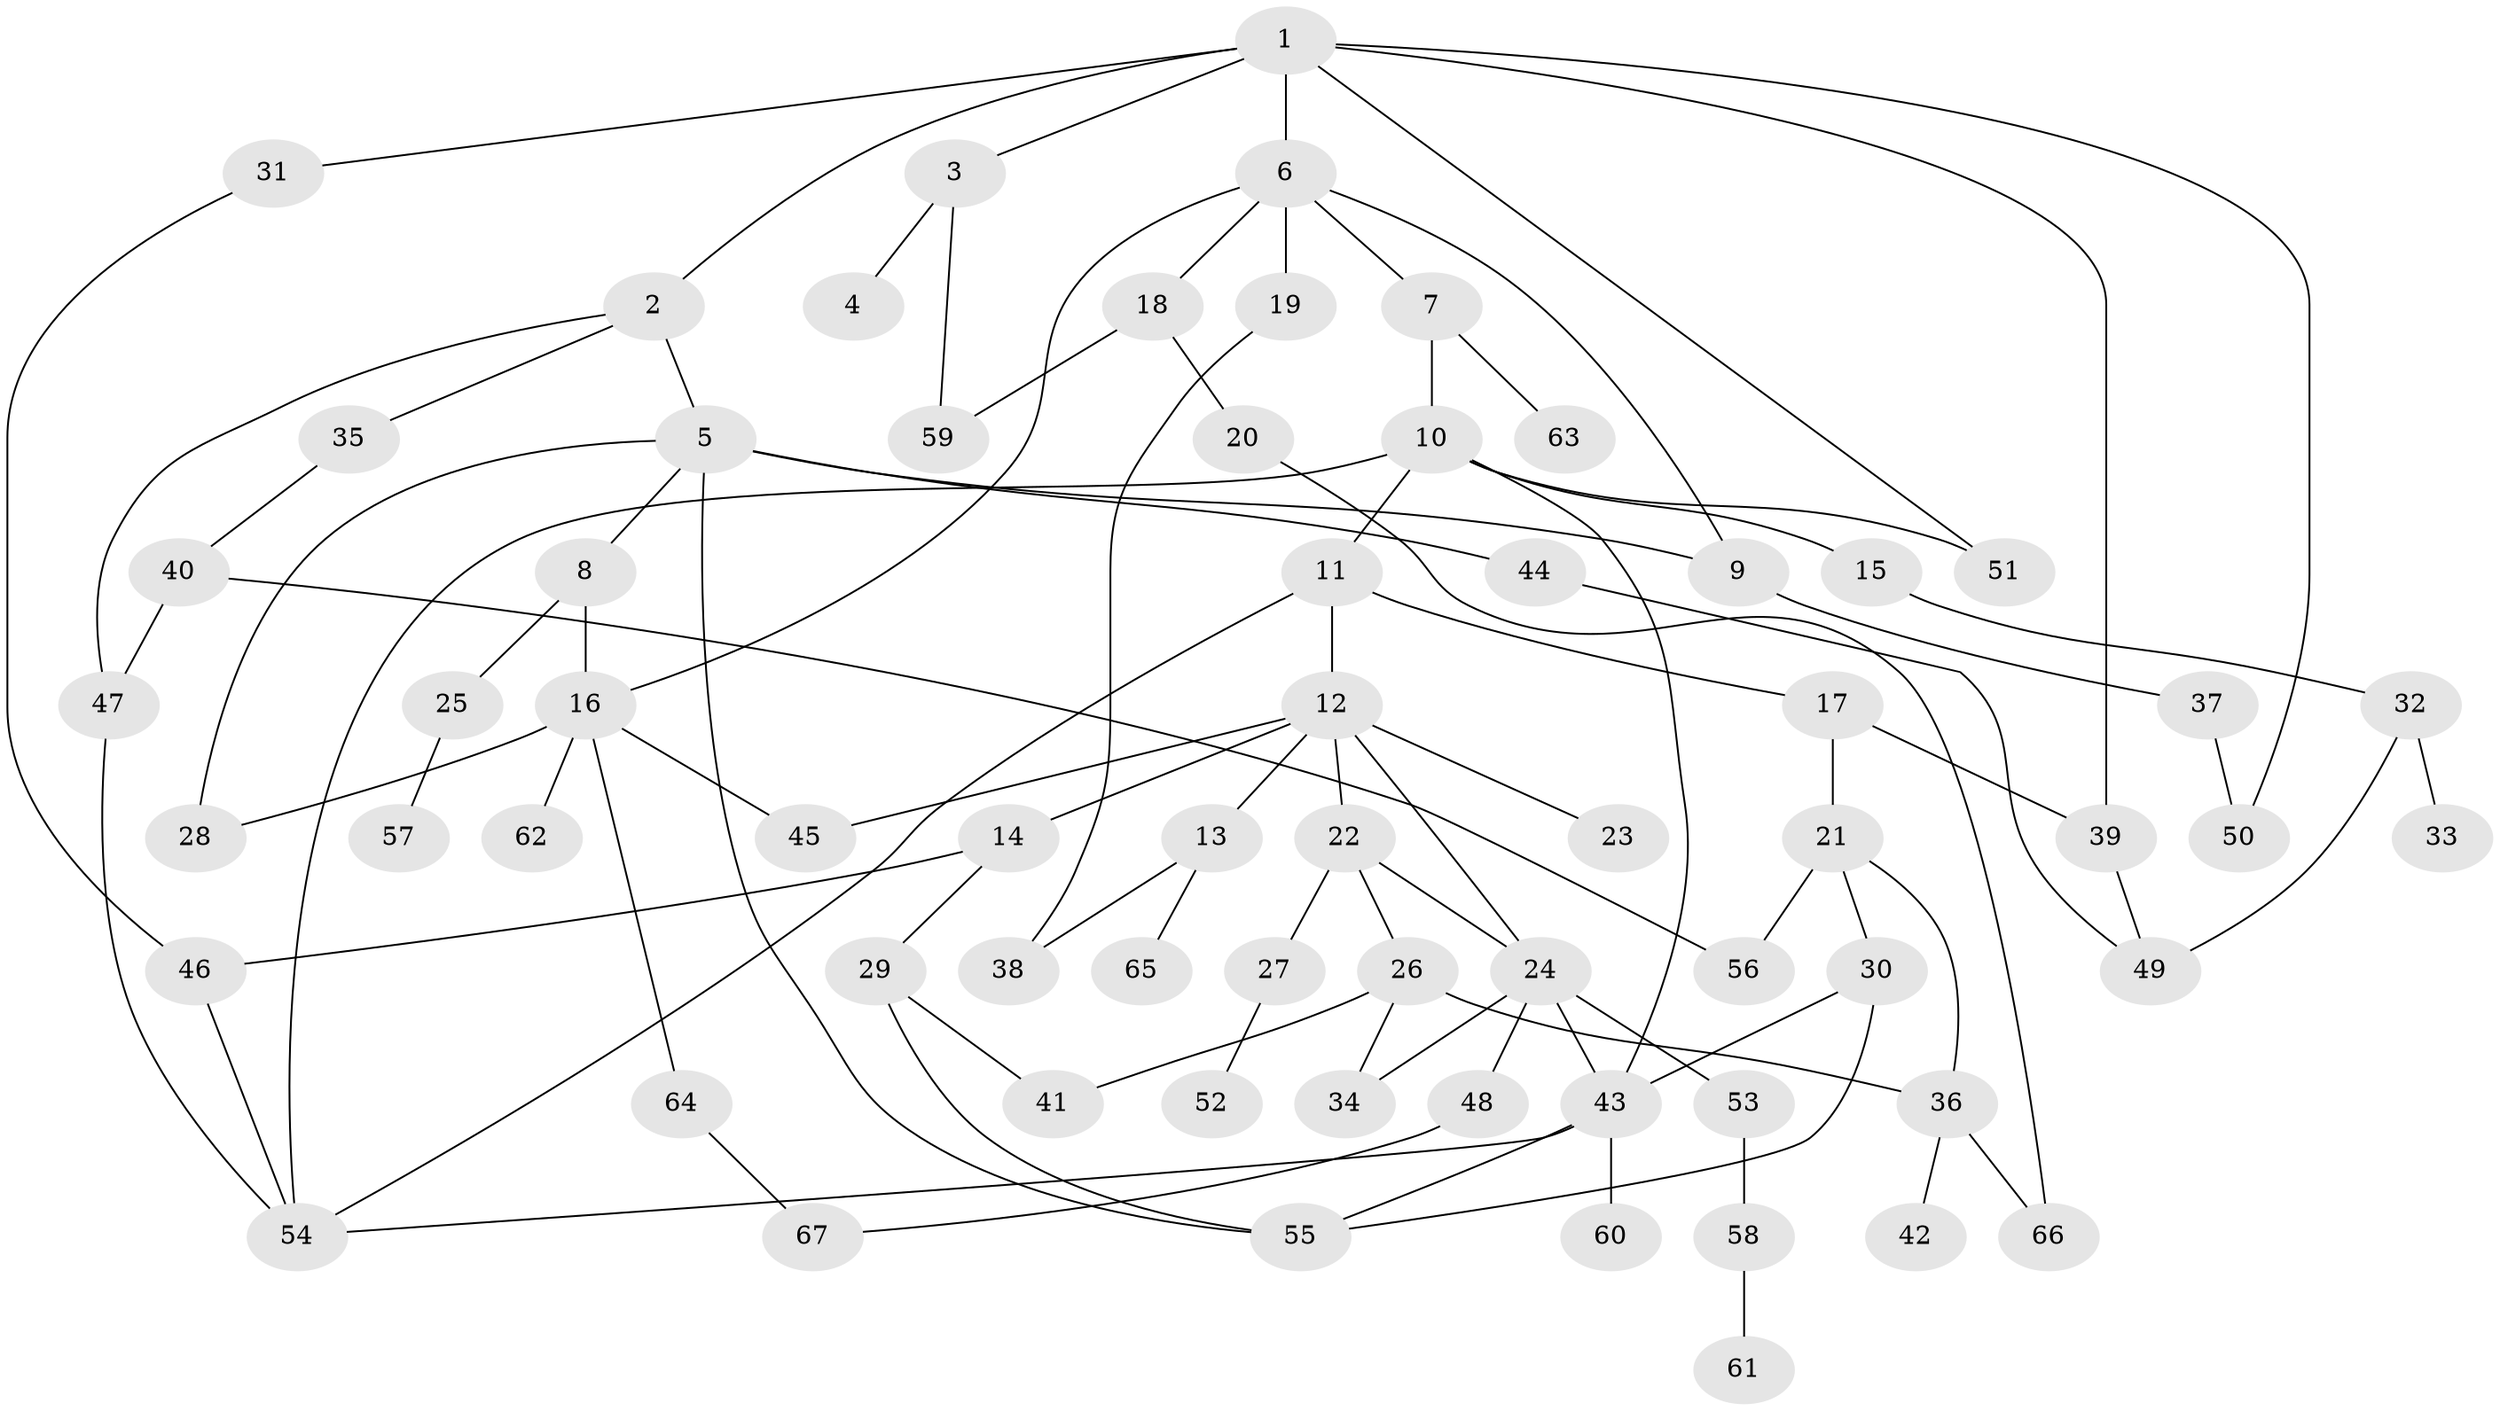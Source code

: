 // coarse degree distribution, {7: 0.09090909090909091, 4: 0.12121212121212122, 3: 0.24242424242424243, 1: 0.18181818181818182, 6: 0.030303030303030304, 9: 0.030303030303030304, 5: 0.06060606060606061, 2: 0.24242424242424243}
// Generated by graph-tools (version 1.1) at 2025/17/03/04/25 18:17:08]
// undirected, 67 vertices, 95 edges
graph export_dot {
graph [start="1"]
  node [color=gray90,style=filled];
  1;
  2;
  3;
  4;
  5;
  6;
  7;
  8;
  9;
  10;
  11;
  12;
  13;
  14;
  15;
  16;
  17;
  18;
  19;
  20;
  21;
  22;
  23;
  24;
  25;
  26;
  27;
  28;
  29;
  30;
  31;
  32;
  33;
  34;
  35;
  36;
  37;
  38;
  39;
  40;
  41;
  42;
  43;
  44;
  45;
  46;
  47;
  48;
  49;
  50;
  51;
  52;
  53;
  54;
  55;
  56;
  57;
  58;
  59;
  60;
  61;
  62;
  63;
  64;
  65;
  66;
  67;
  1 -- 2;
  1 -- 3;
  1 -- 6;
  1 -- 31;
  1 -- 51;
  1 -- 39;
  1 -- 50;
  2 -- 5;
  2 -- 35;
  2 -- 47;
  3 -- 4;
  3 -- 59;
  5 -- 8;
  5 -- 44;
  5 -- 28;
  5 -- 9;
  5 -- 55;
  6 -- 7;
  6 -- 9;
  6 -- 16;
  6 -- 18;
  6 -- 19;
  7 -- 10;
  7 -- 63;
  8 -- 25;
  8 -- 16;
  9 -- 37;
  10 -- 11;
  10 -- 15;
  10 -- 43;
  10 -- 51;
  10 -- 54;
  11 -- 12;
  11 -- 17;
  11 -- 54;
  12 -- 13;
  12 -- 14;
  12 -- 22;
  12 -- 23;
  12 -- 24;
  12 -- 45;
  13 -- 38;
  13 -- 65;
  14 -- 29;
  14 -- 46;
  15 -- 32;
  16 -- 28;
  16 -- 45;
  16 -- 62;
  16 -- 64;
  17 -- 21;
  17 -- 39;
  18 -- 20;
  18 -- 59;
  19 -- 38;
  20 -- 66;
  21 -- 30;
  21 -- 56;
  21 -- 36;
  22 -- 26;
  22 -- 27;
  22 -- 24;
  24 -- 34;
  24 -- 48;
  24 -- 53;
  24 -- 43;
  25 -- 57;
  26 -- 36;
  26 -- 41;
  26 -- 34;
  27 -- 52;
  29 -- 41;
  29 -- 55;
  30 -- 55;
  30 -- 43;
  31 -- 46;
  32 -- 33;
  32 -- 49;
  35 -- 40;
  36 -- 42;
  36 -- 66;
  37 -- 50;
  39 -- 49;
  40 -- 56;
  40 -- 47;
  43 -- 60;
  43 -- 54;
  43 -- 55;
  44 -- 49;
  46 -- 54;
  47 -- 54;
  48 -- 67;
  53 -- 58;
  58 -- 61;
  64 -- 67;
}
